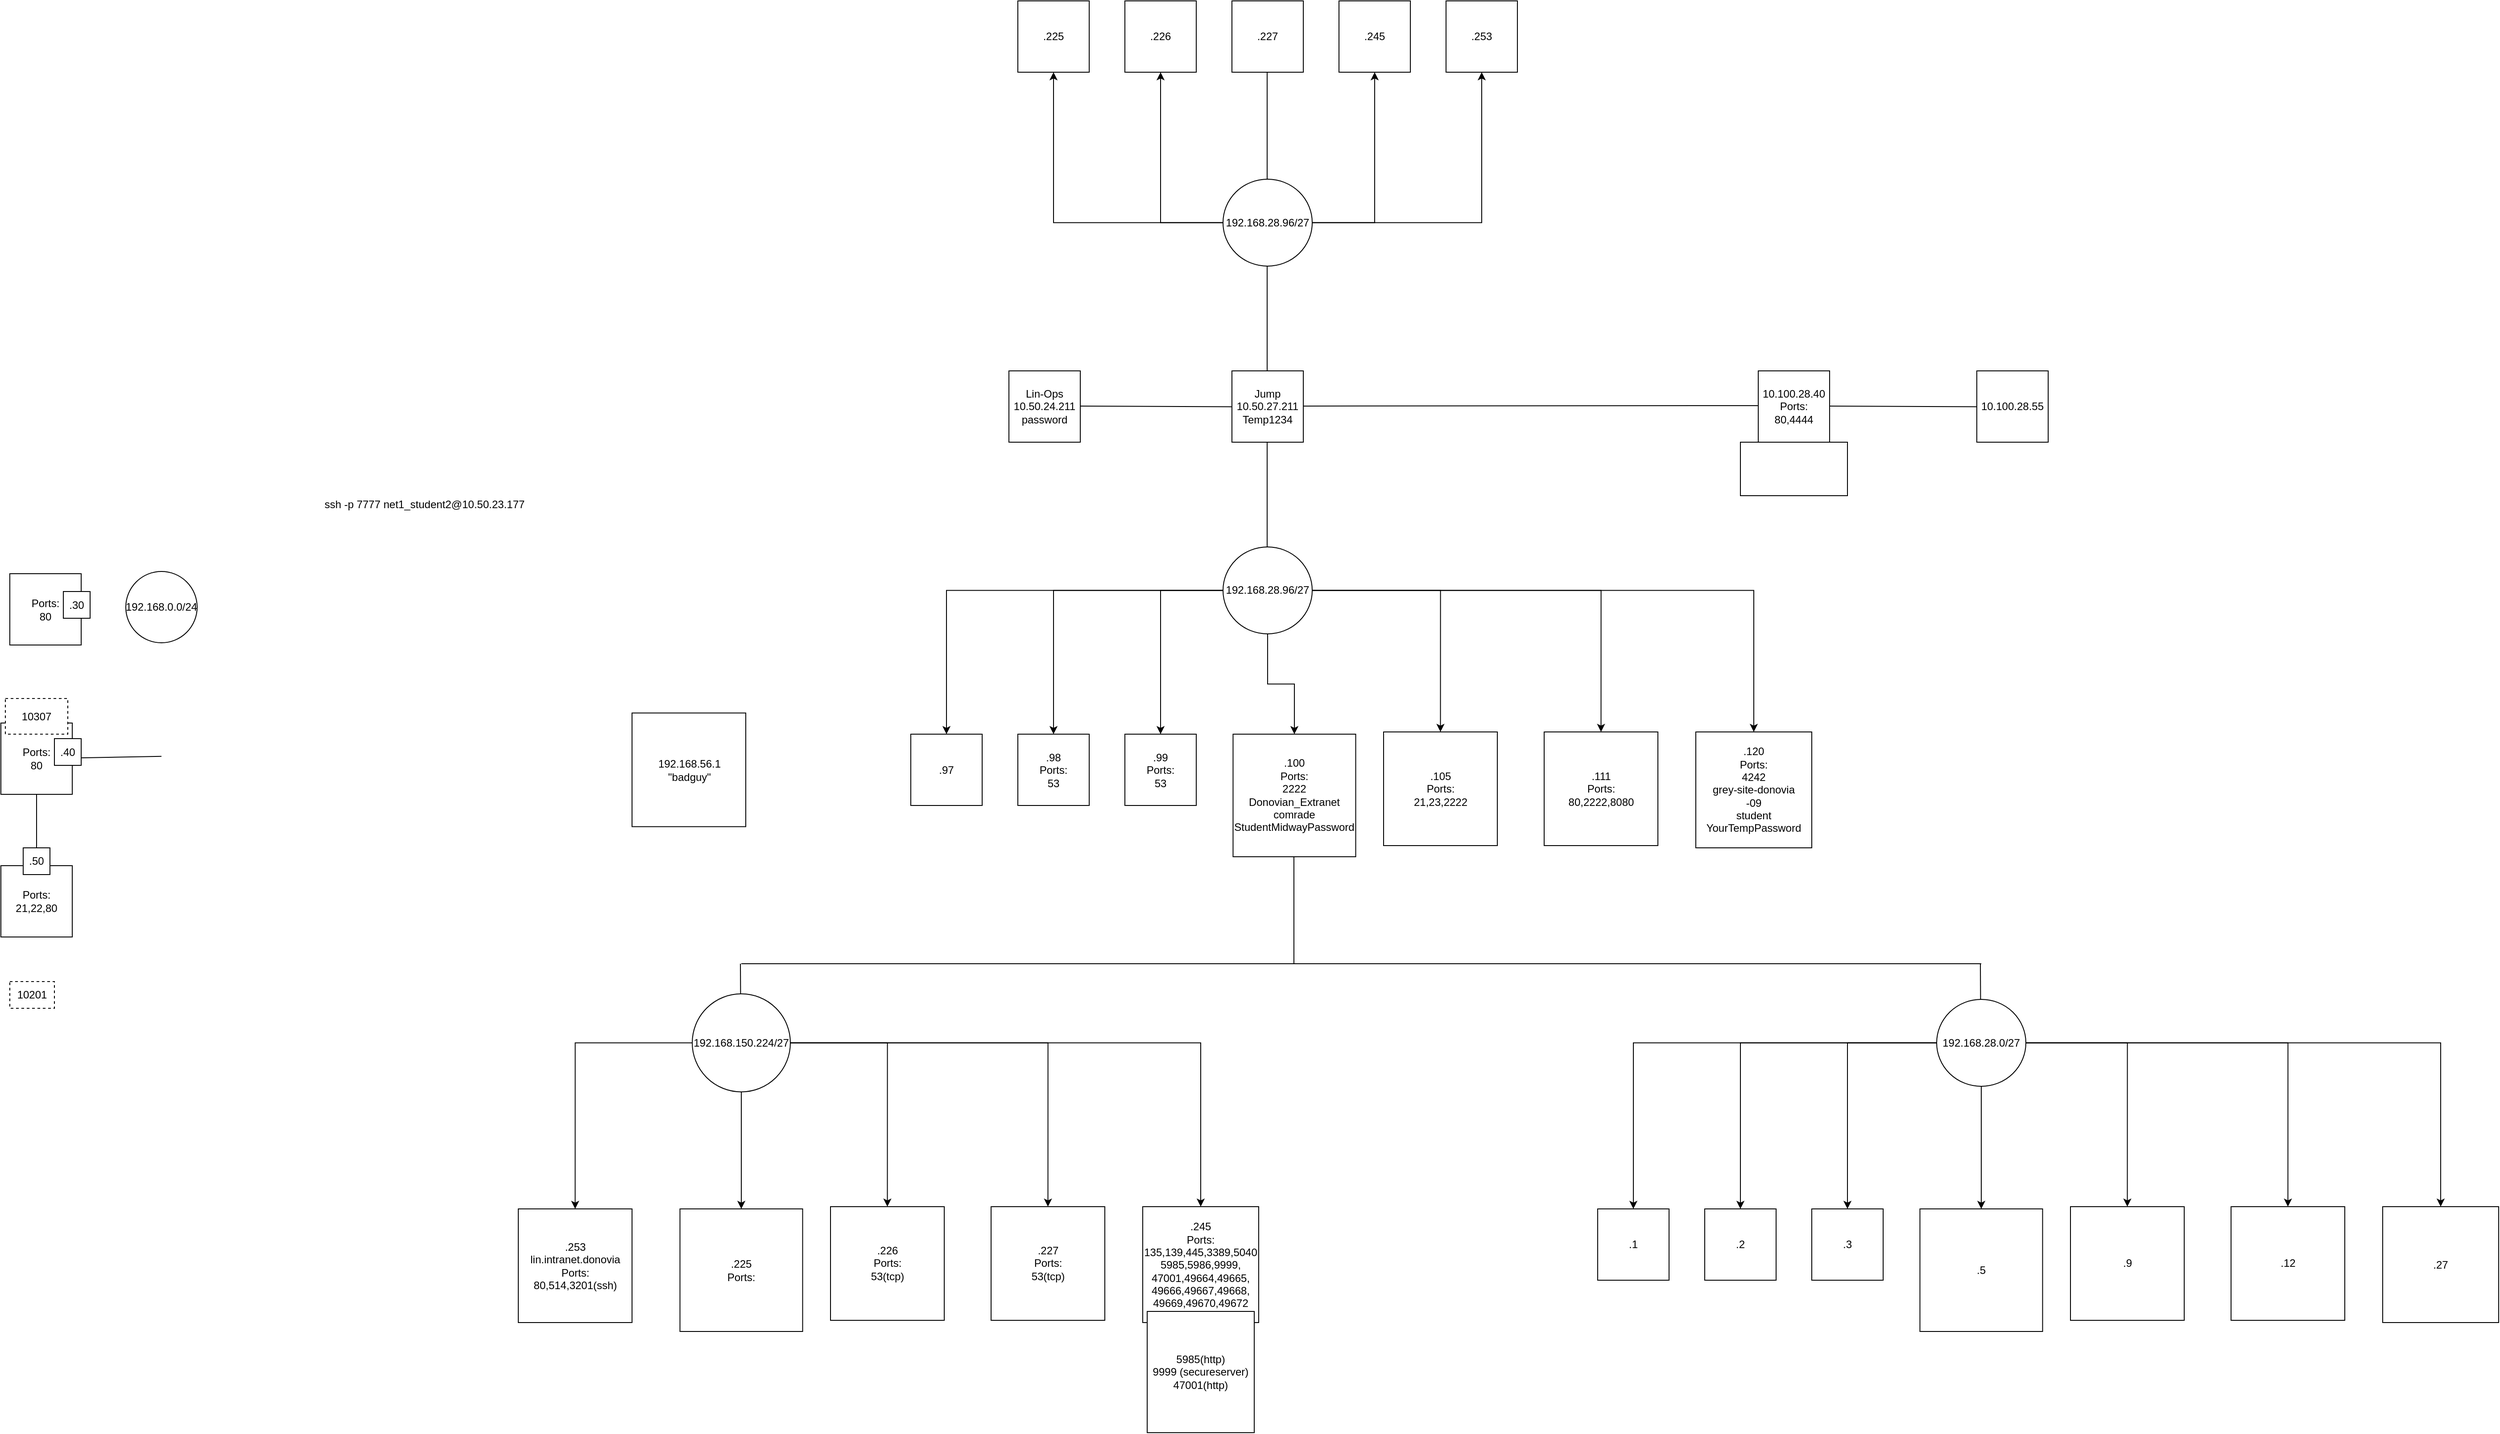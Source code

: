 <mxfile version="20.8.13" type="github">
  <diagram name="Page-1" id="JBi5x4pVinOrZoTBTQoq">
    <mxGraphModel dx="2111" dy="2285" grid="1" gridSize="10" guides="1" tooltips="1" connect="1" arrows="1" fold="1" page="1" pageScale="1" pageWidth="850" pageHeight="1100" math="0" shadow="0">
      <root>
        <mxCell id="0" />
        <mxCell id="1" parent="0" />
        <mxCell id="hVUxj827XxSnQjQ6Rqo2-2" value="" style="endArrow=none;html=1;rounded=0;" edge="1" parent="1">
          <mxGeometry x="0.858" y="445" width="50" height="50" relative="1" as="geometry">
            <mxPoint x="-130" y="770" as="sourcePoint" />
            <mxPoint x="-130" y="650" as="targetPoint" />
            <mxPoint as="offset" />
          </mxGeometry>
        </mxCell>
        <mxCell id="hVUxj827XxSnQjQ6Rqo2-3" value="" style="endArrow=none;html=1;rounded=0;" edge="1" parent="1" source="hVUxj827XxSnQjQ6Rqo2-12">
          <mxGeometry width="50" height="50" relative="1" as="geometry">
            <mxPoint x="-60" y="667.39" as="sourcePoint" />
            <mxPoint x="10" y="667.39" as="targetPoint" />
          </mxGeometry>
        </mxCell>
        <mxCell id="hVUxj827XxSnQjQ6Rqo2-4" value="&lt;div&gt;Lin-Ops&lt;/div&gt;&lt;div&gt;10.50.24.211&lt;/div&gt;&lt;div&gt;password&lt;br&gt;&lt;/div&gt;" style="whiteSpace=wrap;html=1;aspect=fixed;" vertex="1" parent="1">
          <mxGeometry x="960" y="235" width="80" height="80" as="geometry" />
        </mxCell>
        <mxCell id="hVUxj827XxSnQjQ6Rqo2-5" value="10201" style="rounded=0;whiteSpace=wrap;html=1;dashed=1;" vertex="1" parent="1">
          <mxGeometry x="-160" y="920" width="50" height="30" as="geometry" />
        </mxCell>
        <mxCell id="hVUxj827XxSnQjQ6Rqo2-7" value="&lt;div&gt;Ports:&lt;/div&gt;&lt;div&gt;80&lt;br&gt;&lt;/div&gt;" style="whiteSpace=wrap;html=1;aspect=fixed;" vertex="1" parent="1">
          <mxGeometry x="-160" y="462.5" width="80" height="80" as="geometry" />
        </mxCell>
        <mxCell id="hVUxj827XxSnQjQ6Rqo2-8" value="" style="ellipse;whiteSpace=wrap;html=1;" vertex="1" parent="1">
          <mxGeometry x="-30" y="460" width="80" height="80" as="geometry" />
        </mxCell>
        <mxCell id="hVUxj827XxSnQjQ6Rqo2-9" value="192.168.0.0/24" style="text;html=1;strokeColor=none;fillColor=none;align=center;verticalAlign=middle;whiteSpace=wrap;rounded=0;" vertex="1" parent="1">
          <mxGeometry x="-20" y="485" width="60" height="30" as="geometry" />
        </mxCell>
        <mxCell id="hVUxj827XxSnQjQ6Rqo2-10" value="" style="endArrow=none;html=1;rounded=0;" edge="1" parent="1" target="hVUxj827XxSnQjQ6Rqo2-11">
          <mxGeometry width="50" height="50" relative="1" as="geometry">
            <mxPoint x="-80" y="502" as="sourcePoint" />
            <mxPoint x="10" y="502.5" as="targetPoint" />
          </mxGeometry>
        </mxCell>
        <mxCell id="hVUxj827XxSnQjQ6Rqo2-11" value=".30" style="rounded=0;whiteSpace=wrap;html=1;" vertex="1" parent="1">
          <mxGeometry x="-100" y="482.5" width="30" height="30" as="geometry" />
        </mxCell>
        <mxCell id="hVUxj827XxSnQjQ6Rqo2-12" value="&lt;div&gt;Ports:&lt;/div&gt;&lt;div&gt;80&lt;br&gt;&lt;/div&gt;" style="whiteSpace=wrap;html=1;aspect=fixed;" vertex="1" parent="1">
          <mxGeometry x="-170" y="630" width="80" height="80" as="geometry" />
        </mxCell>
        <mxCell id="hVUxj827XxSnQjQ6Rqo2-13" value="" style="endArrow=none;html=1;rounded=0;" edge="1" parent="1" target="hVUxj827XxSnQjQ6Rqo2-14">
          <mxGeometry width="50" height="50" relative="1" as="geometry">
            <mxPoint x="-90" y="667" as="sourcePoint" />
            <mxPoint y="667.5" as="targetPoint" />
          </mxGeometry>
        </mxCell>
        <mxCell id="hVUxj827XxSnQjQ6Rqo2-14" value=".40" style="rounded=0;whiteSpace=wrap;html=1;" vertex="1" parent="1">
          <mxGeometry x="-110" y="647.5" width="30" height="30" as="geometry" />
        </mxCell>
        <mxCell id="hVUxj827XxSnQjQ6Rqo2-15" value="" style="endArrow=none;html=1;rounded=0;startArrow=none;" edge="1" parent="1" source="hVUxj827XxSnQjQ6Rqo2-17">
          <mxGeometry x="0.858" y="445" width="50" height="50" relative="1" as="geometry">
            <mxPoint x="-130" y="990" as="sourcePoint" />
            <mxPoint x="-130" y="870" as="targetPoint" />
            <mxPoint as="offset" />
          </mxGeometry>
        </mxCell>
        <mxCell id="hVUxj827XxSnQjQ6Rqo2-16" value="Ports:&lt;br&gt;21,22,80" style="whiteSpace=wrap;html=1;aspect=fixed;" vertex="1" parent="1">
          <mxGeometry x="-170" y="790" width="80" height="80" as="geometry" />
        </mxCell>
        <mxCell id="hVUxj827XxSnQjQ6Rqo2-17" value=".50" style="rounded=0;whiteSpace=wrap;html=1;" vertex="1" parent="1">
          <mxGeometry x="-145" y="770" width="30" height="30" as="geometry" />
        </mxCell>
        <mxCell id="hVUxj827XxSnQjQ6Rqo2-18" value="10307" style="rounded=0;whiteSpace=wrap;html=1;dashed=1;" vertex="1" parent="1">
          <mxGeometry x="-165" y="602.5" width="70" height="40" as="geometry" />
        </mxCell>
        <mxCell id="hVUxj827XxSnQjQ6Rqo2-31" value="ssh -p 7777 net1_student2@10.50.23.177" style="text;html=1;strokeColor=none;fillColor=none;align=center;verticalAlign=middle;whiteSpace=wrap;rounded=0;" vertex="1" parent="1">
          <mxGeometry x="90" y="370" width="430" height="30" as="geometry" />
        </mxCell>
        <mxCell id="hVUxj827XxSnQjQ6Rqo2-33" value="" style="endArrow=none;html=1;rounded=0;startArrow=none;" edge="1" parent="1">
          <mxGeometry width="50" height="50" relative="1" as="geometry">
            <mxPoint x="1210" y="275.23" as="sourcePoint" />
            <mxPoint x="1040.0" y="274.47" as="targetPoint" />
          </mxGeometry>
        </mxCell>
        <mxCell id="hVUxj827XxSnQjQ6Rqo2-34" value="&lt;div&gt;Jump&lt;/div&gt;&lt;div&gt;10.50.27.211&lt;/div&gt;&lt;div&gt;Temp1234&lt;br&gt;&lt;/div&gt;" style="whiteSpace=wrap;html=1;aspect=fixed;" vertex="1" parent="1">
          <mxGeometry x="1210" y="235" width="80" height="80" as="geometry" />
        </mxCell>
        <mxCell id="hVUxj827XxSnQjQ6Rqo2-35" value="" style="endArrow=none;html=1;rounded=0;" edge="1" parent="1">
          <mxGeometry x="0.858" y="445" width="50" height="50" relative="1" as="geometry">
            <mxPoint x="1249.47" y="435" as="sourcePoint" />
            <mxPoint x="1249.47" y="315" as="targetPoint" />
            <mxPoint as="offset" />
          </mxGeometry>
        </mxCell>
        <mxCell id="hVUxj827XxSnQjQ6Rqo2-46" style="edgeStyle=orthogonalEdgeStyle;rounded=0;orthogonalLoop=1;jettySize=auto;html=1;" edge="1" parent="1" source="hVUxj827XxSnQjQ6Rqo2-36" target="hVUxj827XxSnQjQ6Rqo2-43">
          <mxGeometry relative="1" as="geometry" />
        </mxCell>
        <mxCell id="hVUxj827XxSnQjQ6Rqo2-47" style="edgeStyle=orthogonalEdgeStyle;rounded=0;orthogonalLoop=1;jettySize=auto;html=1;" edge="1" parent="1" source="hVUxj827XxSnQjQ6Rqo2-36" target="hVUxj827XxSnQjQ6Rqo2-44">
          <mxGeometry relative="1" as="geometry" />
        </mxCell>
        <mxCell id="hVUxj827XxSnQjQ6Rqo2-48" style="edgeStyle=orthogonalEdgeStyle;rounded=0;orthogonalLoop=1;jettySize=auto;html=1;entryX=0.5;entryY=0;entryDx=0;entryDy=0;" edge="1" parent="1" source="hVUxj827XxSnQjQ6Rqo2-36" target="hVUxj827XxSnQjQ6Rqo2-45">
          <mxGeometry relative="1" as="geometry" />
        </mxCell>
        <mxCell id="hVUxj827XxSnQjQ6Rqo2-49" style="edgeStyle=orthogonalEdgeStyle;rounded=0;orthogonalLoop=1;jettySize=auto;html=1;entryX=0.5;entryY=0;entryDx=0;entryDy=0;" edge="1" parent="1" source="hVUxj827XxSnQjQ6Rqo2-36" target="hVUxj827XxSnQjQ6Rqo2-42">
          <mxGeometry relative="1" as="geometry" />
        </mxCell>
        <mxCell id="hVUxj827XxSnQjQ6Rqo2-50" style="edgeStyle=orthogonalEdgeStyle;rounded=0;orthogonalLoop=1;jettySize=auto;html=1;entryX=0.5;entryY=0;entryDx=0;entryDy=0;" edge="1" parent="1" source="hVUxj827XxSnQjQ6Rqo2-36" target="hVUxj827XxSnQjQ6Rqo2-41">
          <mxGeometry relative="1" as="geometry">
            <mxPoint x="1530" y="550" as="targetPoint" />
          </mxGeometry>
        </mxCell>
        <mxCell id="hVUxj827XxSnQjQ6Rqo2-51" style="edgeStyle=orthogonalEdgeStyle;rounded=0;orthogonalLoop=1;jettySize=auto;html=1;entryX=0.5;entryY=0;entryDx=0;entryDy=0;" edge="1" parent="1" source="hVUxj827XxSnQjQ6Rqo2-36" target="hVUxj827XxSnQjQ6Rqo2-40">
          <mxGeometry relative="1" as="geometry" />
        </mxCell>
        <mxCell id="hVUxj827XxSnQjQ6Rqo2-69" style="edgeStyle=orthogonalEdgeStyle;rounded=0;orthogonalLoop=1;jettySize=auto;html=1;entryX=0.5;entryY=0;entryDx=0;entryDy=0;" edge="1" parent="1" source="hVUxj827XxSnQjQ6Rqo2-36" target="hVUxj827XxSnQjQ6Rqo2-38">
          <mxGeometry relative="1" as="geometry" />
        </mxCell>
        <mxCell id="hVUxj827XxSnQjQ6Rqo2-36" value="192.168.28.96/27" style="ellipse;whiteSpace=wrap;html=1;" vertex="1" parent="1">
          <mxGeometry x="1200" y="432.5" width="100" height="97.5" as="geometry" />
        </mxCell>
        <mxCell id="hVUxj827XxSnQjQ6Rqo2-38" value="&lt;div&gt;.100&lt;/div&gt;&lt;div&gt;Ports:&lt;br&gt;&lt;/div&gt;&lt;div&gt;2222&lt;/div&gt;&lt;div&gt;Donovian_Extranet&lt;/div&gt;&lt;div&gt;comrade&lt;/div&gt;&lt;div&gt;StudentMidwayPassword&lt;br&gt;&lt;/div&gt;" style="whiteSpace=wrap;html=1;aspect=fixed;" vertex="1" parent="1">
          <mxGeometry x="1211.25" y="642.5" width="137.5" height="137.5" as="geometry" />
        </mxCell>
        <mxCell id="hVUxj827XxSnQjQ6Rqo2-40" value="&lt;div&gt;.120&lt;/div&gt;&lt;div&gt;Ports:&lt;/div&gt;&lt;div&gt;4242&lt;/div&gt;&lt;div&gt;&lt;div&gt;grey-site-donovia&lt;br&gt;&lt;/div&gt;-09&lt;/div&gt;&lt;div&gt;student&lt;/div&gt;&lt;div&gt;YourTempPassword&lt;/div&gt;" style="whiteSpace=wrap;html=1;aspect=fixed;" vertex="1" parent="1">
          <mxGeometry x="1730" y="640" width="130" height="130" as="geometry" />
        </mxCell>
        <mxCell id="hVUxj827XxSnQjQ6Rqo2-41" value="&lt;div&gt;.111&lt;/div&gt;&lt;div&gt;Ports:&lt;/div&gt;&lt;div&gt;80,2222,8080&lt;br&gt;&lt;/div&gt;" style="whiteSpace=wrap;html=1;aspect=fixed;" vertex="1" parent="1">
          <mxGeometry x="1560" y="640" width="127.5" height="127.5" as="geometry" />
        </mxCell>
        <mxCell id="hVUxj827XxSnQjQ6Rqo2-42" value="&lt;div&gt;.105&lt;/div&gt;&lt;div&gt;Ports:&lt;/div&gt;&lt;div&gt;21,23,2222&lt;br&gt;&lt;/div&gt;" style="whiteSpace=wrap;html=1;aspect=fixed;" vertex="1" parent="1">
          <mxGeometry x="1380" y="640" width="127.5" height="127.5" as="geometry" />
        </mxCell>
        <mxCell id="hVUxj827XxSnQjQ6Rqo2-43" value=".97" style="whiteSpace=wrap;html=1;aspect=fixed;" vertex="1" parent="1">
          <mxGeometry x="850" y="642.5" width="80" height="80" as="geometry" />
        </mxCell>
        <mxCell id="hVUxj827XxSnQjQ6Rqo2-44" value="&lt;div&gt;.98&lt;/div&gt;&lt;div&gt;Ports:&lt;/div&gt;&lt;div&gt;53&lt;br&gt;&lt;/div&gt;" style="whiteSpace=wrap;html=1;aspect=fixed;" vertex="1" parent="1">
          <mxGeometry x="970" y="642.5" width="80" height="80" as="geometry" />
        </mxCell>
        <mxCell id="hVUxj827XxSnQjQ6Rqo2-45" value="&lt;div&gt;.99&lt;/div&gt;&lt;div&gt;Ports:&lt;/div&gt;&lt;div&gt;53&lt;br&gt;&lt;/div&gt;" style="whiteSpace=wrap;html=1;aspect=fixed;" vertex="1" parent="1">
          <mxGeometry x="1090" y="642.5" width="80" height="80" as="geometry" />
        </mxCell>
        <mxCell id="hVUxj827XxSnQjQ6Rqo2-52" value=".227" style="whiteSpace=wrap;html=1;aspect=fixed;" vertex="1" parent="1">
          <mxGeometry x="1210" y="-180" width="80" height="80" as="geometry" />
        </mxCell>
        <mxCell id="hVUxj827XxSnQjQ6Rqo2-53" value=".253" style="whiteSpace=wrap;html=1;aspect=fixed;" vertex="1" parent="1">
          <mxGeometry x="1450" y="-180" width="80" height="80" as="geometry" />
        </mxCell>
        <mxCell id="hVUxj827XxSnQjQ6Rqo2-54" value=".245" style="whiteSpace=wrap;html=1;aspect=fixed;" vertex="1" parent="1">
          <mxGeometry x="1330" y="-180" width="80" height="80" as="geometry" />
        </mxCell>
        <mxCell id="hVUxj827XxSnQjQ6Rqo2-55" value=".225" style="whiteSpace=wrap;html=1;aspect=fixed;" vertex="1" parent="1">
          <mxGeometry x="970" y="-180" width="80" height="80" as="geometry" />
        </mxCell>
        <mxCell id="hVUxj827XxSnQjQ6Rqo2-56" value=".226" style="whiteSpace=wrap;html=1;aspect=fixed;" vertex="1" parent="1">
          <mxGeometry x="1090" y="-180" width="80" height="80" as="geometry" />
        </mxCell>
        <mxCell id="hVUxj827XxSnQjQ6Rqo2-57" value="" style="endArrow=none;html=1;rounded=0;" edge="1" parent="1">
          <mxGeometry x="0.858" y="445" width="50" height="50" relative="1" as="geometry">
            <mxPoint x="1249.47" y="235" as="sourcePoint" />
            <mxPoint x="1249.47" y="115" as="targetPoint" />
            <mxPoint as="offset" />
          </mxGeometry>
        </mxCell>
        <mxCell id="hVUxj827XxSnQjQ6Rqo2-60" style="edgeStyle=orthogonalEdgeStyle;rounded=0;orthogonalLoop=1;jettySize=auto;html=1;entryX=0.5;entryY=1;entryDx=0;entryDy=0;" edge="1" parent="1" source="hVUxj827XxSnQjQ6Rqo2-58" target="hVUxj827XxSnQjQ6Rqo2-54">
          <mxGeometry relative="1" as="geometry" />
        </mxCell>
        <mxCell id="hVUxj827XxSnQjQ6Rqo2-61" style="edgeStyle=orthogonalEdgeStyle;rounded=0;orthogonalLoop=1;jettySize=auto;html=1;entryX=0.5;entryY=1;entryDx=0;entryDy=0;" edge="1" parent="1" source="hVUxj827XxSnQjQ6Rqo2-58" target="hVUxj827XxSnQjQ6Rqo2-53">
          <mxGeometry relative="1" as="geometry" />
        </mxCell>
        <mxCell id="hVUxj827XxSnQjQ6Rqo2-62" style="edgeStyle=orthogonalEdgeStyle;rounded=0;orthogonalLoop=1;jettySize=auto;html=1;entryX=0.5;entryY=1;entryDx=0;entryDy=0;" edge="1" parent="1" source="hVUxj827XxSnQjQ6Rqo2-58" target="hVUxj827XxSnQjQ6Rqo2-56">
          <mxGeometry relative="1" as="geometry" />
        </mxCell>
        <mxCell id="hVUxj827XxSnQjQ6Rqo2-63" style="edgeStyle=orthogonalEdgeStyle;rounded=0;orthogonalLoop=1;jettySize=auto;html=1;entryX=0.5;entryY=1;entryDx=0;entryDy=0;" edge="1" parent="1" source="hVUxj827XxSnQjQ6Rqo2-58" target="hVUxj827XxSnQjQ6Rqo2-55">
          <mxGeometry relative="1" as="geometry" />
        </mxCell>
        <mxCell id="hVUxj827XxSnQjQ6Rqo2-58" value="192.168.28.96/27" style="ellipse;whiteSpace=wrap;html=1;" vertex="1" parent="1">
          <mxGeometry x="1200" y="20" width="100" height="97.5" as="geometry" />
        </mxCell>
        <mxCell id="hVUxj827XxSnQjQ6Rqo2-59" value="" style="endArrow=none;html=1;rounded=0;" edge="1" parent="1">
          <mxGeometry x="0.858" y="445" width="50" height="50" relative="1" as="geometry">
            <mxPoint x="1249.47" y="20" as="sourcePoint" />
            <mxPoint x="1249.47" y="-100" as="targetPoint" />
            <mxPoint as="offset" />
          </mxGeometry>
        </mxCell>
        <mxCell id="hVUxj827XxSnQjQ6Rqo2-64" value="" style="endArrow=none;html=1;rounded=0;startArrow=none;" edge="1" parent="1">
          <mxGeometry width="50" height="50" relative="1" as="geometry">
            <mxPoint x="1800" y="274" as="sourcePoint" />
            <mxPoint x="1290.0" y="274.47" as="targetPoint" />
          </mxGeometry>
        </mxCell>
        <mxCell id="hVUxj827XxSnQjQ6Rqo2-65" value="&lt;div&gt;10.100.28.40&lt;/div&gt;&lt;div&gt;Ports:&lt;/div&gt;&lt;div&gt;80,4444&lt;br&gt;&lt;/div&gt;" style="whiteSpace=wrap;html=1;aspect=fixed;" vertex="1" parent="1">
          <mxGeometry x="1800" y="235" width="80" height="80" as="geometry" />
        </mxCell>
        <mxCell id="hVUxj827XxSnQjQ6Rqo2-66" value="" style="endArrow=none;html=1;rounded=0;startArrow=none;" edge="1" parent="1">
          <mxGeometry width="50" height="50" relative="1" as="geometry">
            <mxPoint x="2050" y="275.23" as="sourcePoint" />
            <mxPoint x="1880.0" y="274.47" as="targetPoint" />
          </mxGeometry>
        </mxCell>
        <mxCell id="hVUxj827XxSnQjQ6Rqo2-67" value="&lt;div&gt;10.100.28.55&lt;/div&gt;" style="whiteSpace=wrap;html=1;aspect=fixed;" vertex="1" parent="1">
          <mxGeometry x="2045" y="235" width="80" height="80" as="geometry" />
        </mxCell>
        <mxCell id="hVUxj827XxSnQjQ6Rqo2-68" value="" style="rounded=0;whiteSpace=wrap;html=1;" vertex="1" parent="1">
          <mxGeometry x="1780" y="315" width="120" height="60" as="geometry" />
        </mxCell>
        <mxCell id="hVUxj827XxSnQjQ6Rqo2-70" value="" style="endArrow=none;html=1;rounded=0;" edge="1" parent="1">
          <mxGeometry x="0.858" y="445" width="50" height="50" relative="1" as="geometry">
            <mxPoint x="1279.47" y="900" as="sourcePoint" />
            <mxPoint x="1279.47" y="780" as="targetPoint" />
            <mxPoint as="offset" />
          </mxGeometry>
        </mxCell>
        <mxCell id="hVUxj827XxSnQjQ6Rqo2-79" style="edgeStyle=orthogonalEdgeStyle;rounded=0;orthogonalLoop=1;jettySize=auto;html=1;entryX=0.5;entryY=0;entryDx=0;entryDy=0;" edge="1" parent="1" source="hVUxj827XxSnQjQ6Rqo2-71" target="hVUxj827XxSnQjQ6Rqo2-72">
          <mxGeometry relative="1" as="geometry" />
        </mxCell>
        <mxCell id="hVUxj827XxSnQjQ6Rqo2-80" style="edgeStyle=orthogonalEdgeStyle;rounded=0;orthogonalLoop=1;jettySize=auto;html=1;entryX=0.5;entryY=0;entryDx=0;entryDy=0;" edge="1" parent="1" source="hVUxj827XxSnQjQ6Rqo2-71" target="hVUxj827XxSnQjQ6Rqo2-78">
          <mxGeometry relative="1" as="geometry" />
        </mxCell>
        <mxCell id="hVUxj827XxSnQjQ6Rqo2-81" style="edgeStyle=orthogonalEdgeStyle;rounded=0;orthogonalLoop=1;jettySize=auto;html=1;entryX=0.5;entryY=0;entryDx=0;entryDy=0;" edge="1" parent="1" source="hVUxj827XxSnQjQ6Rqo2-71" target="hVUxj827XxSnQjQ6Rqo2-77">
          <mxGeometry relative="1" as="geometry" />
        </mxCell>
        <mxCell id="hVUxj827XxSnQjQ6Rqo2-82" style="edgeStyle=orthogonalEdgeStyle;rounded=0;orthogonalLoop=1;jettySize=auto;html=1;entryX=0.5;entryY=0;entryDx=0;entryDy=0;" edge="1" parent="1" source="hVUxj827XxSnQjQ6Rqo2-71" target="hVUxj827XxSnQjQ6Rqo2-76">
          <mxGeometry relative="1" as="geometry" />
        </mxCell>
        <mxCell id="hVUxj827XxSnQjQ6Rqo2-83" style="edgeStyle=orthogonalEdgeStyle;rounded=0;orthogonalLoop=1;jettySize=auto;html=1;entryX=0.5;entryY=0;entryDx=0;entryDy=0;" edge="1" parent="1" source="hVUxj827XxSnQjQ6Rqo2-71" target="hVUxj827XxSnQjQ6Rqo2-75">
          <mxGeometry relative="1" as="geometry" />
        </mxCell>
        <mxCell id="hVUxj827XxSnQjQ6Rqo2-84" style="edgeStyle=orthogonalEdgeStyle;rounded=0;orthogonalLoop=1;jettySize=auto;html=1;entryX=0.5;entryY=0;entryDx=0;entryDy=0;" edge="1" parent="1" source="hVUxj827XxSnQjQ6Rqo2-71" target="hVUxj827XxSnQjQ6Rqo2-74">
          <mxGeometry relative="1" as="geometry" />
        </mxCell>
        <mxCell id="hVUxj827XxSnQjQ6Rqo2-85" style="edgeStyle=orthogonalEdgeStyle;rounded=0;orthogonalLoop=1;jettySize=auto;html=1;entryX=0.5;entryY=0;entryDx=0;entryDy=0;" edge="1" parent="1" source="hVUxj827XxSnQjQ6Rqo2-71" target="hVUxj827XxSnQjQ6Rqo2-73">
          <mxGeometry relative="1" as="geometry" />
        </mxCell>
        <mxCell id="hVUxj827XxSnQjQ6Rqo2-71" value="192.168.28.0/27" style="ellipse;whiteSpace=wrap;html=1;" vertex="1" parent="1">
          <mxGeometry x="2000" y="940" width="100" height="97.5" as="geometry" />
        </mxCell>
        <mxCell id="hVUxj827XxSnQjQ6Rqo2-72" value=".5" style="whiteSpace=wrap;html=1;aspect=fixed;" vertex="1" parent="1">
          <mxGeometry x="1981.25" y="1175" width="137.5" height="137.5" as="geometry" />
        </mxCell>
        <mxCell id="hVUxj827XxSnQjQ6Rqo2-73" value=".27" style="whiteSpace=wrap;html=1;aspect=fixed;" vertex="1" parent="1">
          <mxGeometry x="2500" y="1172.5" width="130" height="130" as="geometry" />
        </mxCell>
        <mxCell id="hVUxj827XxSnQjQ6Rqo2-74" value=".12" style="whiteSpace=wrap;html=1;aspect=fixed;" vertex="1" parent="1">
          <mxGeometry x="2330" y="1172.5" width="127.5" height="127.5" as="geometry" />
        </mxCell>
        <mxCell id="hVUxj827XxSnQjQ6Rqo2-75" value=".9" style="whiteSpace=wrap;html=1;aspect=fixed;" vertex="1" parent="1">
          <mxGeometry x="2150" y="1172.5" width="127.5" height="127.5" as="geometry" />
        </mxCell>
        <mxCell id="hVUxj827XxSnQjQ6Rqo2-76" value=".1" style="whiteSpace=wrap;html=1;aspect=fixed;" vertex="1" parent="1">
          <mxGeometry x="1620" y="1175" width="80" height="80" as="geometry" />
        </mxCell>
        <mxCell id="hVUxj827XxSnQjQ6Rqo2-77" value=".2" style="whiteSpace=wrap;html=1;aspect=fixed;" vertex="1" parent="1">
          <mxGeometry x="1740" y="1175" width="80" height="80" as="geometry" />
        </mxCell>
        <mxCell id="hVUxj827XxSnQjQ6Rqo2-78" value=".3" style="whiteSpace=wrap;html=1;aspect=fixed;" vertex="1" parent="1">
          <mxGeometry x="1860" y="1175" width="80" height="80" as="geometry" />
        </mxCell>
        <mxCell id="hVUxj827XxSnQjQ6Rqo2-87" value="" style="endArrow=none;html=1;rounded=0;startArrow=none;" edge="1" parent="1">
          <mxGeometry width="50" height="50" relative="1" as="geometry">
            <mxPoint x="2050" y="900" as="sourcePoint" />
            <mxPoint x="660" y="900" as="targetPoint" />
          </mxGeometry>
        </mxCell>
        <mxCell id="hVUxj827XxSnQjQ6Rqo2-88" value="" style="endArrow=none;html=1;rounded=0;" edge="1" parent="1">
          <mxGeometry x="0.858" y="445" width="50" height="50" relative="1" as="geometry">
            <mxPoint x="2049.23" y="940" as="sourcePoint" />
            <mxPoint x="2049" y="900" as="targetPoint" />
            <mxPoint as="offset" />
          </mxGeometry>
        </mxCell>
        <mxCell id="hVUxj827XxSnQjQ6Rqo2-89" style="edgeStyle=orthogonalEdgeStyle;rounded=0;orthogonalLoop=1;jettySize=auto;html=1;entryX=0.5;entryY=0;entryDx=0;entryDy=0;" edge="1" parent="1" source="hVUxj827XxSnQjQ6Rqo2-96" target="hVUxj827XxSnQjQ6Rqo2-97">
          <mxGeometry relative="1" as="geometry" />
        </mxCell>
        <mxCell id="hVUxj827XxSnQjQ6Rqo2-93" style="edgeStyle=orthogonalEdgeStyle;rounded=0;orthogonalLoop=1;jettySize=auto;html=1;entryX=0.5;entryY=0;entryDx=0;entryDy=0;" edge="1" parent="1" source="hVUxj827XxSnQjQ6Rqo2-96" target="hVUxj827XxSnQjQ6Rqo2-100">
          <mxGeometry relative="1" as="geometry" />
        </mxCell>
        <mxCell id="hVUxj827XxSnQjQ6Rqo2-94" style="edgeStyle=orthogonalEdgeStyle;rounded=0;orthogonalLoop=1;jettySize=auto;html=1;entryX=0.5;entryY=0;entryDx=0;entryDy=0;" edge="1" parent="1" source="hVUxj827XxSnQjQ6Rqo2-96" target="hVUxj827XxSnQjQ6Rqo2-99">
          <mxGeometry relative="1" as="geometry" />
        </mxCell>
        <mxCell id="hVUxj827XxSnQjQ6Rqo2-95" style="edgeStyle=orthogonalEdgeStyle;rounded=0;orthogonalLoop=1;jettySize=auto;html=1;entryX=0.5;entryY=0;entryDx=0;entryDy=0;" edge="1" parent="1" source="hVUxj827XxSnQjQ6Rqo2-96" target="hVUxj827XxSnQjQ6Rqo2-98">
          <mxGeometry relative="1" as="geometry" />
        </mxCell>
        <mxCell id="hVUxj827XxSnQjQ6Rqo2-97" value="&lt;div&gt;.225&lt;/div&gt;Ports:" style="whiteSpace=wrap;html=1;aspect=fixed;" vertex="1" parent="1">
          <mxGeometry x="591.25" y="1175" width="137.5" height="137.5" as="geometry" />
        </mxCell>
        <mxCell id="hVUxj827XxSnQjQ6Rqo2-98" value="&lt;div&gt;.245&lt;/div&gt;&lt;div&gt;Ports:&lt;/div&gt;&lt;div&gt;135,139,445,3389,5040&lt;/div&gt;&lt;div&gt;5985,5986,9999,&lt;/div&gt;&lt;div&gt;47001,49664,49665,&lt;/div&gt;&lt;div&gt;49666,49667,49668,&lt;/div&gt;&lt;div&gt;49669,49670,49672&lt;br&gt;&lt;/div&gt;" style="whiteSpace=wrap;html=1;aspect=fixed;" vertex="1" parent="1">
          <mxGeometry x="1110" y="1172.5" width="130" height="130" as="geometry" />
        </mxCell>
        <mxCell id="hVUxj827XxSnQjQ6Rqo2-99" value="&lt;div&gt;.227&lt;/div&gt;&lt;div&gt;Ports:&lt;/div&gt;&lt;div&gt;53(tcp)&lt;br&gt;&lt;/div&gt;" style="whiteSpace=wrap;html=1;aspect=fixed;" vertex="1" parent="1">
          <mxGeometry x="940" y="1172.5" width="127.5" height="127.5" as="geometry" />
        </mxCell>
        <mxCell id="hVUxj827XxSnQjQ6Rqo2-100" value="&lt;div&gt;.226&lt;/div&gt;&lt;div&gt;Ports:&lt;/div&gt;&lt;div&gt;53(tcp)&lt;br&gt;&lt;/div&gt;" style="whiteSpace=wrap;html=1;aspect=fixed;" vertex="1" parent="1">
          <mxGeometry x="760" y="1172.5" width="127.5" height="127.5" as="geometry" />
        </mxCell>
        <mxCell id="hVUxj827XxSnQjQ6Rqo2-104" value="" style="endArrow=none;html=1;rounded=0;" edge="1" parent="1">
          <mxGeometry x="0.858" y="445" width="50" height="50" relative="1" as="geometry">
            <mxPoint x="659.23" y="940.0" as="sourcePoint" />
            <mxPoint x="659" y="900.0" as="targetPoint" />
            <mxPoint as="offset" />
          </mxGeometry>
        </mxCell>
        <mxCell id="hVUxj827XxSnQjQ6Rqo2-108" style="edgeStyle=orthogonalEdgeStyle;rounded=0;orthogonalLoop=1;jettySize=auto;html=1;entryX=0.5;entryY=0;entryDx=0;entryDy=0;" edge="1" parent="1" source="hVUxj827XxSnQjQ6Rqo2-96" target="hVUxj827XxSnQjQ6Rqo2-106">
          <mxGeometry relative="1" as="geometry" />
        </mxCell>
        <mxCell id="hVUxj827XxSnQjQ6Rqo2-96" value="192.168.150.224/27" style="ellipse;whiteSpace=wrap;html=1;" vertex="1" parent="1">
          <mxGeometry x="605" y="933.75" width="110" height="110" as="geometry" />
        </mxCell>
        <mxCell id="hVUxj827XxSnQjQ6Rqo2-105" value="&lt;div&gt;5985(http)&lt;/div&gt;&lt;div&gt;9999 (secureserver)&lt;/div&gt;&lt;div&gt;47001(http)&lt;br&gt;&lt;/div&gt;" style="rounded=0;whiteSpace=wrap;html=1;" vertex="1" parent="1">
          <mxGeometry x="1115" y="1290" width="120" height="136" as="geometry" />
        </mxCell>
        <mxCell id="hVUxj827XxSnQjQ6Rqo2-106" value="&lt;div&gt;.253&lt;/div&gt;&lt;div&gt;lin.intranet.donovia&lt;br&gt;&lt;/div&gt;&lt;div&gt;Ports:&lt;/div&gt;&lt;div&gt;80,514,3201(ssh)&lt;br&gt;&lt;/div&gt;" style="whiteSpace=wrap;html=1;aspect=fixed;" vertex="1" parent="1">
          <mxGeometry x="410" y="1175" width="127.5" height="127.5" as="geometry" />
        </mxCell>
        <mxCell id="hVUxj827XxSnQjQ6Rqo2-109" value="&lt;div&gt;192.168.56.1&lt;/div&gt;&lt;div&gt;&quot;badguy&quot;&lt;br&gt;&lt;/div&gt;" style="whiteSpace=wrap;html=1;aspect=fixed;" vertex="1" parent="1">
          <mxGeometry x="537.5" y="618.75" width="127.5" height="127.5" as="geometry" />
        </mxCell>
      </root>
    </mxGraphModel>
  </diagram>
</mxfile>
